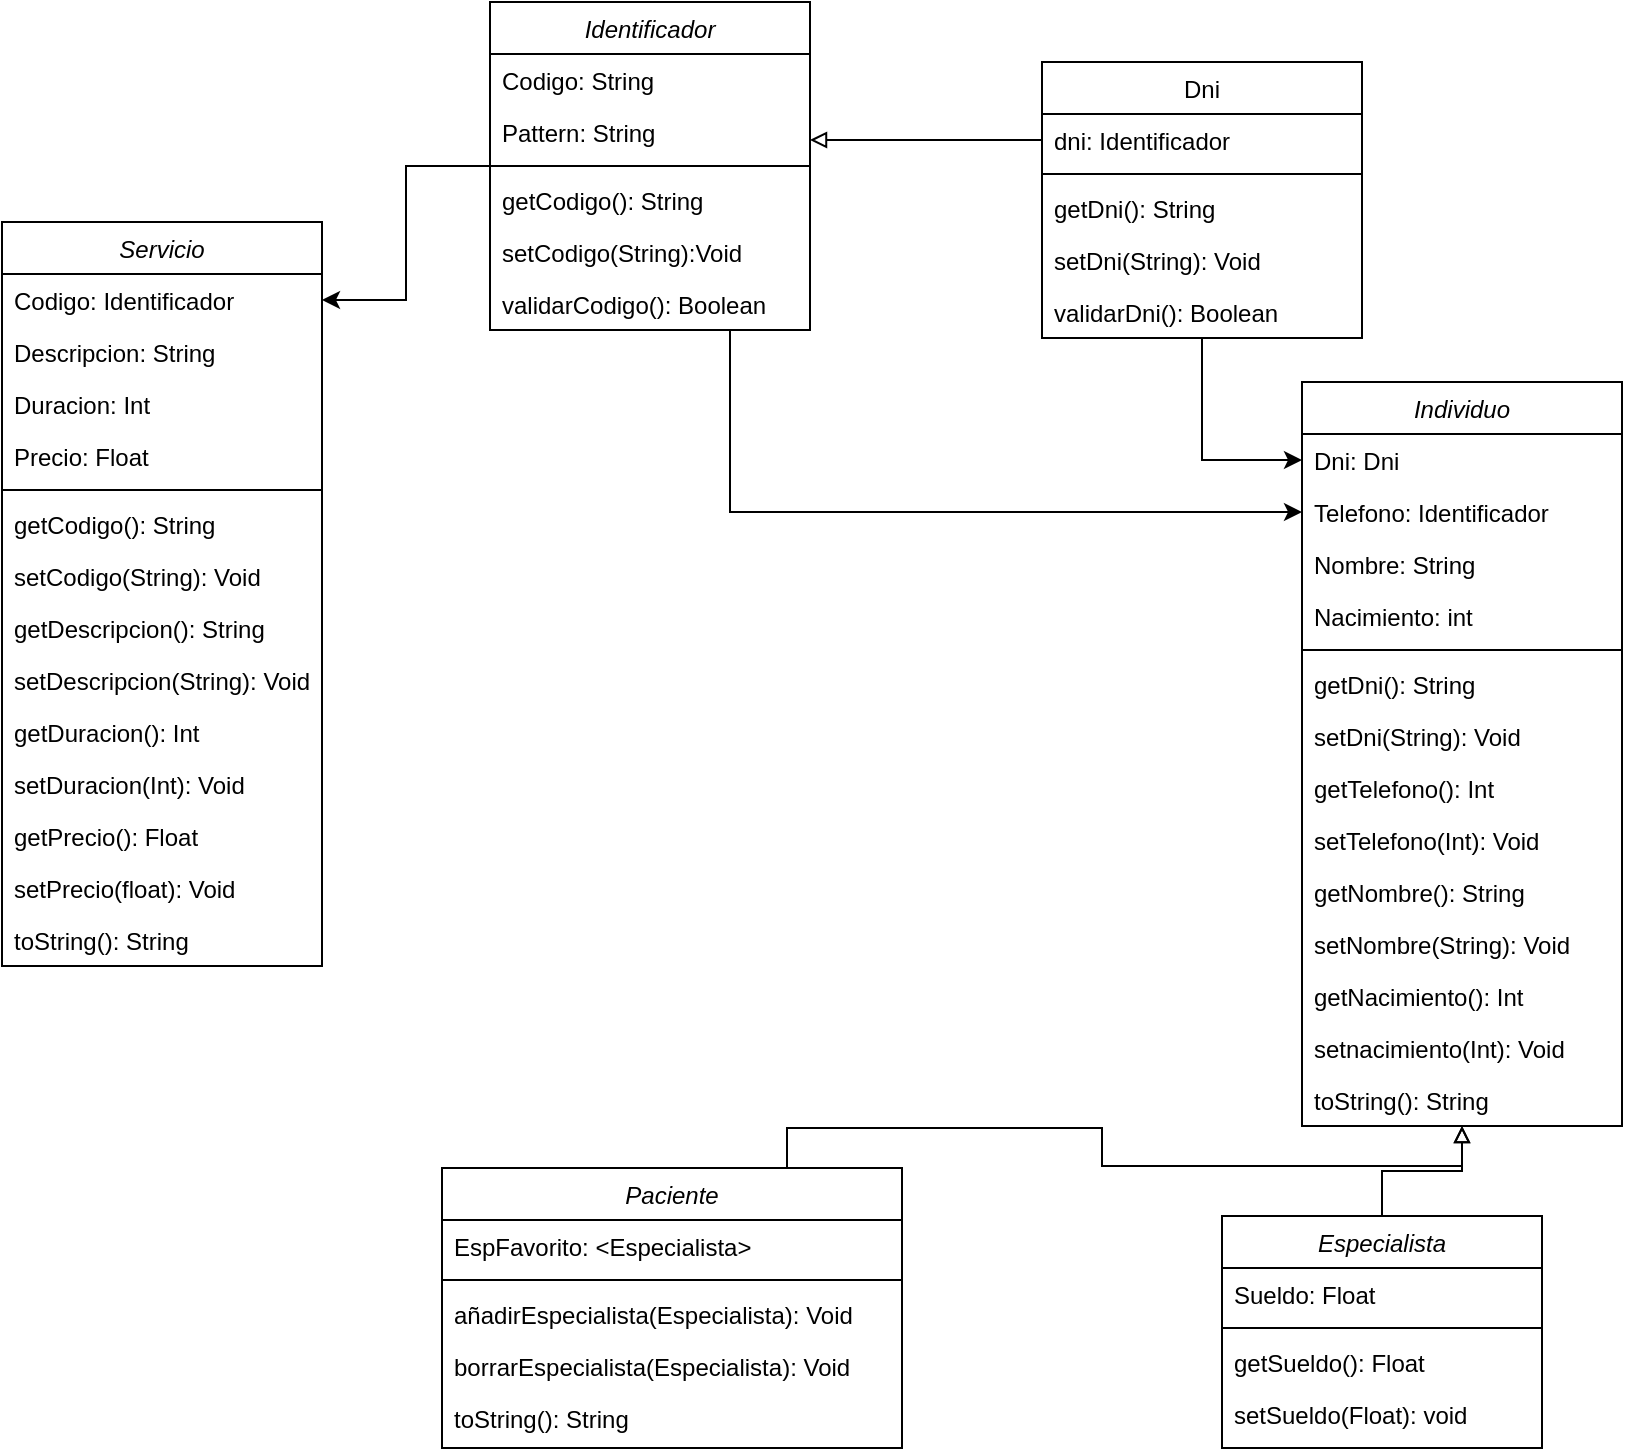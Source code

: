 <mxfile version="21.0.10" type="github">
  <diagram id="C5RBs43oDa-KdzZeNtuy" name="Page-1">
    <mxGraphModel dx="880" dy="481" grid="1" gridSize="10" guides="1" tooltips="1" connect="1" arrows="1" fold="1" page="1" pageScale="1" pageWidth="3300" pageHeight="4681" math="0" shadow="0">
      <root>
        <mxCell id="WIyWlLk6GJQsqaUBKTNV-0" />
        <mxCell id="WIyWlLk6GJQsqaUBKTNV-1" parent="WIyWlLk6GJQsqaUBKTNV-0" />
        <mxCell id="TUWXEV42pDuYm1hMz5LC-0" style="edgeStyle=orthogonalEdgeStyle;rounded=0;orthogonalLoop=1;jettySize=auto;html=1;entryX=0;entryY=0.5;entryDx=0;entryDy=0;endArrow=none;endFill=0;startArrow=block;startFill=0;" parent="WIyWlLk6GJQsqaUBKTNV-1" source="zkfFHV4jXpPFQw0GAbJ--0" target="zkfFHV4jXpPFQw0GAbJ--18" edge="1">
          <mxGeometry relative="1" as="geometry">
            <mxPoint x="490" y="110" as="targetPoint" />
            <Array as="points">
              <mxPoint x="405" y="100" />
              <mxPoint x="405" y="99" />
            </Array>
          </mxGeometry>
        </mxCell>
        <mxCell id="TUWXEV42pDuYm1hMz5LC-9" style="edgeStyle=orthogonalEdgeStyle;rounded=0;orthogonalLoop=1;jettySize=auto;html=1;exitX=0.75;exitY=1;exitDx=0;exitDy=0;entryX=0;entryY=0.5;entryDx=0;entryDy=0;" parent="WIyWlLk6GJQsqaUBKTNV-1" source="zkfFHV4jXpPFQw0GAbJ--0" target="TUWXEV42pDuYm1hMz5LC-7" edge="1">
          <mxGeometry relative="1" as="geometry">
            <Array as="points">
              <mxPoint x="374" y="285" />
            </Array>
          </mxGeometry>
        </mxCell>
        <mxCell id="TUWXEV42pDuYm1hMz5LC-15" value="" style="edgeStyle=orthogonalEdgeStyle;rounded=0;orthogonalLoop=1;jettySize=auto;html=1;" parent="WIyWlLk6GJQsqaUBKTNV-1" source="zkfFHV4jXpPFQw0GAbJ--0" target="TUWXEV42pDuYm1hMz5LC-11" edge="1">
          <mxGeometry relative="1" as="geometry" />
        </mxCell>
        <mxCell id="zkfFHV4jXpPFQw0GAbJ--0" value="Identificador" style="swimlane;fontStyle=2;align=center;verticalAlign=top;childLayout=stackLayout;horizontal=1;startSize=26;horizontalStack=0;resizeParent=1;resizeLast=0;collapsible=1;marginBottom=0;rounded=0;shadow=0;strokeWidth=1;" parent="WIyWlLk6GJQsqaUBKTNV-1" vertex="1">
          <mxGeometry x="254" y="30" width="160" height="164" as="geometry">
            <mxRectangle x="230" y="140" width="160" height="26" as="alternateBounds" />
          </mxGeometry>
        </mxCell>
        <mxCell id="zkfFHV4jXpPFQw0GAbJ--1" value="Codigo: String" style="text;align=left;verticalAlign=top;spacingLeft=4;spacingRight=4;overflow=hidden;rotatable=0;points=[[0,0.5],[1,0.5]];portConstraint=eastwest;" parent="zkfFHV4jXpPFQw0GAbJ--0" vertex="1">
          <mxGeometry y="26" width="160" height="26" as="geometry" />
        </mxCell>
        <mxCell id="zkfFHV4jXpPFQw0GAbJ--2" value="Pattern: String" style="text;align=left;verticalAlign=top;spacingLeft=4;spacingRight=4;overflow=hidden;rotatable=0;points=[[0,0.5],[1,0.5]];portConstraint=eastwest;rounded=0;shadow=0;html=0;" parent="zkfFHV4jXpPFQw0GAbJ--0" vertex="1">
          <mxGeometry y="52" width="160" height="26" as="geometry" />
        </mxCell>
        <mxCell id="zkfFHV4jXpPFQw0GAbJ--4" value="" style="line;html=1;strokeWidth=1;align=left;verticalAlign=middle;spacingTop=-1;spacingLeft=3;spacingRight=3;rotatable=0;labelPosition=right;points=[];portConstraint=eastwest;" parent="zkfFHV4jXpPFQw0GAbJ--0" vertex="1">
          <mxGeometry y="78" width="160" height="8" as="geometry" />
        </mxCell>
        <mxCell id="aeZsCI3GS8l8oZHOm9My-33" value="getCodigo(): String" style="text;align=left;verticalAlign=top;spacingLeft=4;spacingRight=4;overflow=hidden;rotatable=0;points=[[0,0.5],[1,0.5]];portConstraint=eastwest;" vertex="1" parent="zkfFHV4jXpPFQw0GAbJ--0">
          <mxGeometry y="86" width="160" height="26" as="geometry" />
        </mxCell>
        <mxCell id="aeZsCI3GS8l8oZHOm9My-35" value="setCodigo(String):Void" style="text;align=left;verticalAlign=top;spacingLeft=4;spacingRight=4;overflow=hidden;rotatable=0;points=[[0,0.5],[1,0.5]];portConstraint=eastwest;" vertex="1" parent="zkfFHV4jXpPFQw0GAbJ--0">
          <mxGeometry y="112" width="160" height="26" as="geometry" />
        </mxCell>
        <mxCell id="aeZsCI3GS8l8oZHOm9My-34" value="validarCodigo(): Boolean" style="text;align=left;verticalAlign=top;spacingLeft=4;spacingRight=4;overflow=hidden;rotatable=0;points=[[0,0.5],[1,0.5]];portConstraint=eastwest;" vertex="1" parent="zkfFHV4jXpPFQw0GAbJ--0">
          <mxGeometry y="138" width="160" height="26" as="geometry" />
        </mxCell>
        <mxCell id="aeZsCI3GS8l8oZHOm9My-40" style="edgeStyle=orthogonalEdgeStyle;rounded=0;orthogonalLoop=1;jettySize=auto;html=1;exitX=0.5;exitY=1;exitDx=0;exitDy=0;entryX=0;entryY=0.5;entryDx=0;entryDy=0;" edge="1" parent="WIyWlLk6GJQsqaUBKTNV-1" source="zkfFHV4jXpPFQw0GAbJ--17" target="TUWXEV42pDuYm1hMz5LC-2">
          <mxGeometry relative="1" as="geometry" />
        </mxCell>
        <mxCell id="zkfFHV4jXpPFQw0GAbJ--17" value="Dni" style="swimlane;fontStyle=0;align=center;verticalAlign=top;childLayout=stackLayout;horizontal=1;startSize=26;horizontalStack=0;resizeParent=1;resizeLast=0;collapsible=1;marginBottom=0;rounded=0;shadow=0;strokeWidth=1;" parent="WIyWlLk6GJQsqaUBKTNV-1" vertex="1">
          <mxGeometry x="530" y="60" width="160" height="138" as="geometry">
            <mxRectangle x="550" y="140" width="160" height="26" as="alternateBounds" />
          </mxGeometry>
        </mxCell>
        <mxCell id="zkfFHV4jXpPFQw0GAbJ--18" value="dni: Identificador" style="text;align=left;verticalAlign=top;spacingLeft=4;spacingRight=4;overflow=hidden;rotatable=0;points=[[0,0.5],[1,0.5]];portConstraint=eastwest;" parent="zkfFHV4jXpPFQw0GAbJ--17" vertex="1">
          <mxGeometry y="26" width="160" height="26" as="geometry" />
        </mxCell>
        <mxCell id="zkfFHV4jXpPFQw0GAbJ--23" value="" style="line;html=1;strokeWidth=1;align=left;verticalAlign=middle;spacingTop=-1;spacingLeft=3;spacingRight=3;rotatable=0;labelPosition=right;points=[];portConstraint=eastwest;" parent="zkfFHV4jXpPFQw0GAbJ--17" vertex="1">
          <mxGeometry y="52" width="160" height="8" as="geometry" />
        </mxCell>
        <mxCell id="zkfFHV4jXpPFQw0GAbJ--24" value="getDni(): String" style="text;align=left;verticalAlign=top;spacingLeft=4;spacingRight=4;overflow=hidden;rotatable=0;points=[[0,0.5],[1,0.5]];portConstraint=eastwest;" parent="zkfFHV4jXpPFQw0GAbJ--17" vertex="1">
          <mxGeometry y="60" width="160" height="26" as="geometry" />
        </mxCell>
        <mxCell id="aeZsCI3GS8l8oZHOm9My-29" value="setDni(String): Void" style="text;align=left;verticalAlign=top;spacingLeft=4;spacingRight=4;overflow=hidden;rotatable=0;points=[[0,0.5],[1,0.5]];portConstraint=eastwest;" vertex="1" parent="zkfFHV4jXpPFQw0GAbJ--17">
          <mxGeometry y="86" width="160" height="26" as="geometry" />
        </mxCell>
        <mxCell id="aeZsCI3GS8l8oZHOm9My-30" value="validarDni(): Boolean" style="text;align=left;verticalAlign=top;spacingLeft=4;spacingRight=4;overflow=hidden;rotatable=0;points=[[0,0.5],[1,0.5]];portConstraint=eastwest;" vertex="1" parent="zkfFHV4jXpPFQw0GAbJ--17">
          <mxGeometry y="112" width="160" height="26" as="geometry" />
        </mxCell>
        <mxCell id="TUWXEV42pDuYm1hMz5LC-27" value="" style="edgeStyle=orthogonalEdgeStyle;rounded=0;orthogonalLoop=1;jettySize=auto;html=1;endArrow=none;endFill=0;startArrow=block;startFill=0;" parent="WIyWlLk6GJQsqaUBKTNV-1" source="TUWXEV42pDuYm1hMz5LC-1" target="TUWXEV42pDuYm1hMz5LC-20" edge="1">
          <mxGeometry relative="1" as="geometry" />
        </mxCell>
        <mxCell id="TUWXEV42pDuYm1hMz5LC-1" value="Individuo" style="swimlane;fontStyle=2;align=center;verticalAlign=top;childLayout=stackLayout;horizontal=1;startSize=26;horizontalStack=0;resizeParent=1;resizeLast=0;collapsible=1;marginBottom=0;rounded=0;shadow=0;strokeWidth=1;" parent="WIyWlLk6GJQsqaUBKTNV-1" vertex="1">
          <mxGeometry x="660" y="220" width="160" height="372" as="geometry">
            <mxRectangle x="230" y="140" width="160" height="26" as="alternateBounds" />
          </mxGeometry>
        </mxCell>
        <mxCell id="TUWXEV42pDuYm1hMz5LC-2" value="Dni: Dni" style="text;align=left;verticalAlign=top;spacingLeft=4;spacingRight=4;overflow=hidden;rotatable=0;points=[[0,0.5],[1,0.5]];portConstraint=eastwest;" parent="TUWXEV42pDuYm1hMz5LC-1" vertex="1">
          <mxGeometry y="26" width="160" height="26" as="geometry" />
        </mxCell>
        <mxCell id="TUWXEV42pDuYm1hMz5LC-7" value="Telefono: Identificador" style="text;align=left;verticalAlign=top;spacingLeft=4;spacingRight=4;overflow=hidden;rotatable=0;points=[[0,0.5],[1,0.5]];portConstraint=eastwest;" parent="TUWXEV42pDuYm1hMz5LC-1" vertex="1">
          <mxGeometry y="52" width="160" height="26" as="geometry" />
        </mxCell>
        <mxCell id="TUWXEV42pDuYm1hMz5LC-3" value="Nombre: String" style="text;align=left;verticalAlign=top;spacingLeft=4;spacingRight=4;overflow=hidden;rotatable=0;points=[[0,0.5],[1,0.5]];portConstraint=eastwest;rounded=0;shadow=0;html=0;" parent="TUWXEV42pDuYm1hMz5LC-1" vertex="1">
          <mxGeometry y="78" width="160" height="26" as="geometry" />
        </mxCell>
        <mxCell id="TUWXEV42pDuYm1hMz5LC-8" value="Nacimiento: int" style="text;align=left;verticalAlign=top;spacingLeft=4;spacingRight=4;overflow=hidden;rotatable=0;points=[[0,0.5],[1,0.5]];portConstraint=eastwest;rounded=0;shadow=0;html=0;" parent="TUWXEV42pDuYm1hMz5LC-1" vertex="1">
          <mxGeometry y="104" width="160" height="26" as="geometry" />
        </mxCell>
        <mxCell id="TUWXEV42pDuYm1hMz5LC-4" value="" style="line;html=1;strokeWidth=1;align=left;verticalAlign=middle;spacingTop=-1;spacingLeft=3;spacingRight=3;rotatable=0;labelPosition=right;points=[];portConstraint=eastwest;" parent="TUWXEV42pDuYm1hMz5LC-1" vertex="1">
          <mxGeometry y="130" width="160" height="8" as="geometry" />
        </mxCell>
        <mxCell id="TUWXEV42pDuYm1hMz5LC-5" value="getDni(): String" style="text;align=left;verticalAlign=top;spacingLeft=4;spacingRight=4;overflow=hidden;rotatable=0;points=[[0,0.5],[1,0.5]];portConstraint=eastwest;" parent="TUWXEV42pDuYm1hMz5LC-1" vertex="1">
          <mxGeometry y="138" width="160" height="26" as="geometry" />
        </mxCell>
        <mxCell id="aeZsCI3GS8l8oZHOm9My-21" value="setDni(String): Void" style="text;align=left;verticalAlign=top;spacingLeft=4;spacingRight=4;overflow=hidden;rotatable=0;points=[[0,0.5],[1,0.5]];portConstraint=eastwest;" vertex="1" parent="TUWXEV42pDuYm1hMz5LC-1">
          <mxGeometry y="164" width="160" height="26" as="geometry" />
        </mxCell>
        <mxCell id="aeZsCI3GS8l8oZHOm9My-25" value="getTelefono(): Int" style="text;align=left;verticalAlign=top;spacingLeft=4;spacingRight=4;overflow=hidden;rotatable=0;points=[[0,0.5],[1,0.5]];portConstraint=eastwest;" vertex="1" parent="TUWXEV42pDuYm1hMz5LC-1">
          <mxGeometry y="190" width="160" height="26" as="geometry" />
        </mxCell>
        <mxCell id="aeZsCI3GS8l8oZHOm9My-22" value="setTelefono(Int): Void" style="text;align=left;verticalAlign=top;spacingLeft=4;spacingRight=4;overflow=hidden;rotatable=0;points=[[0,0.5],[1,0.5]];portConstraint=eastwest;" vertex="1" parent="TUWXEV42pDuYm1hMz5LC-1">
          <mxGeometry y="216" width="160" height="26" as="geometry" />
        </mxCell>
        <mxCell id="aeZsCI3GS8l8oZHOm9My-26" value="getNombre(): String" style="text;align=left;verticalAlign=top;spacingLeft=4;spacingRight=4;overflow=hidden;rotatable=0;points=[[0,0.5],[1,0.5]];portConstraint=eastwest;" vertex="1" parent="TUWXEV42pDuYm1hMz5LC-1">
          <mxGeometry y="242" width="160" height="26" as="geometry" />
        </mxCell>
        <mxCell id="aeZsCI3GS8l8oZHOm9My-23" value="setNombre(String): Void" style="text;align=left;verticalAlign=top;spacingLeft=4;spacingRight=4;overflow=hidden;rotatable=0;points=[[0,0.5],[1,0.5]];portConstraint=eastwest;" vertex="1" parent="TUWXEV42pDuYm1hMz5LC-1">
          <mxGeometry y="268" width="160" height="26" as="geometry" />
        </mxCell>
        <mxCell id="aeZsCI3GS8l8oZHOm9My-27" value="getNacimiento(): Int" style="text;align=left;verticalAlign=top;spacingLeft=4;spacingRight=4;overflow=hidden;rotatable=0;points=[[0,0.5],[1,0.5]];portConstraint=eastwest;" vertex="1" parent="TUWXEV42pDuYm1hMz5LC-1">
          <mxGeometry y="294" width="160" height="26" as="geometry" />
        </mxCell>
        <mxCell id="aeZsCI3GS8l8oZHOm9My-24" value="setnacimiento(Int): Void" style="text;align=left;verticalAlign=top;spacingLeft=4;spacingRight=4;overflow=hidden;rotatable=0;points=[[0,0.5],[1,0.5]];portConstraint=eastwest;" vertex="1" parent="TUWXEV42pDuYm1hMz5LC-1">
          <mxGeometry y="320" width="160" height="26" as="geometry" />
        </mxCell>
        <mxCell id="aeZsCI3GS8l8oZHOm9My-38" value="toString(): String" style="text;align=left;verticalAlign=top;spacingLeft=4;spacingRight=4;overflow=hidden;rotatable=0;points=[[0,0.5],[1,0.5]];portConstraint=eastwest;" vertex="1" parent="TUWXEV42pDuYm1hMz5LC-1">
          <mxGeometry y="346" width="160" height="26" as="geometry" />
        </mxCell>
        <mxCell id="TUWXEV42pDuYm1hMz5LC-10" value="Servicio" style="swimlane;fontStyle=2;align=center;verticalAlign=top;childLayout=stackLayout;horizontal=1;startSize=26;horizontalStack=0;resizeParent=1;resizeLast=0;collapsible=1;marginBottom=0;rounded=0;shadow=0;strokeWidth=1;" parent="WIyWlLk6GJQsqaUBKTNV-1" vertex="1">
          <mxGeometry x="10" y="140" width="160" height="372" as="geometry">
            <mxRectangle x="230" y="140" width="160" height="26" as="alternateBounds" />
          </mxGeometry>
        </mxCell>
        <mxCell id="TUWXEV42pDuYm1hMz5LC-11" value="Codigo: Identificador" style="text;align=left;verticalAlign=top;spacingLeft=4;spacingRight=4;overflow=hidden;rotatable=0;points=[[0,0.5],[1,0.5]];portConstraint=eastwest;" parent="TUWXEV42pDuYm1hMz5LC-10" vertex="1">
          <mxGeometry y="26" width="160" height="26" as="geometry" />
        </mxCell>
        <mxCell id="TUWXEV42pDuYm1hMz5LC-12" value="Descripcion: String" style="text;align=left;verticalAlign=top;spacingLeft=4;spacingRight=4;overflow=hidden;rotatable=0;points=[[0,0.5],[1,0.5]];portConstraint=eastwest;rounded=0;shadow=0;html=0;" parent="TUWXEV42pDuYm1hMz5LC-10" vertex="1">
          <mxGeometry y="52" width="160" height="26" as="geometry" />
        </mxCell>
        <mxCell id="TUWXEV42pDuYm1hMz5LC-16" value="Duracion: Int" style="text;align=left;verticalAlign=top;spacingLeft=4;spacingRight=4;overflow=hidden;rotatable=0;points=[[0,0.5],[1,0.5]];portConstraint=eastwest;rounded=0;shadow=0;html=0;" parent="TUWXEV42pDuYm1hMz5LC-10" vertex="1">
          <mxGeometry y="78" width="160" height="26" as="geometry" />
        </mxCell>
        <mxCell id="TUWXEV42pDuYm1hMz5LC-17" value="Precio: Float" style="text;align=left;verticalAlign=top;spacingLeft=4;spacingRight=4;overflow=hidden;rotatable=0;points=[[0,0.5],[1,0.5]];portConstraint=eastwest;rounded=0;shadow=0;html=0;" parent="TUWXEV42pDuYm1hMz5LC-10" vertex="1">
          <mxGeometry y="104" width="160" height="26" as="geometry" />
        </mxCell>
        <mxCell id="TUWXEV42pDuYm1hMz5LC-13" value="" style="line;html=1;strokeWidth=1;align=left;verticalAlign=middle;spacingTop=-1;spacingLeft=3;spacingRight=3;rotatable=0;labelPosition=right;points=[];portConstraint=eastwest;" parent="TUWXEV42pDuYm1hMz5LC-10" vertex="1">
          <mxGeometry y="130" width="160" height="8" as="geometry" />
        </mxCell>
        <mxCell id="TUWXEV42pDuYm1hMz5LC-18" value="getCodigo(): String" style="text;align=left;verticalAlign=top;spacingLeft=4;spacingRight=4;overflow=hidden;rotatable=0;points=[[0,0.5],[1,0.5]];portConstraint=eastwest;" parent="TUWXEV42pDuYm1hMz5LC-10" vertex="1">
          <mxGeometry y="138" width="160" height="26" as="geometry" />
        </mxCell>
        <mxCell id="aeZsCI3GS8l8oZHOm9My-11" value="setCodigo(String): Void" style="text;align=left;verticalAlign=top;spacingLeft=4;spacingRight=4;overflow=hidden;rotatable=0;points=[[0,0.5],[1,0.5]];portConstraint=eastwest;" vertex="1" parent="TUWXEV42pDuYm1hMz5LC-10">
          <mxGeometry y="164" width="160" height="26" as="geometry" />
        </mxCell>
        <mxCell id="aeZsCI3GS8l8oZHOm9My-14" value="getDescripcion(): String" style="text;align=left;verticalAlign=top;spacingLeft=4;spacingRight=4;overflow=hidden;rotatable=0;points=[[0,0.5],[1,0.5]];portConstraint=eastwest;" vertex="1" parent="TUWXEV42pDuYm1hMz5LC-10">
          <mxGeometry y="190" width="160" height="26" as="geometry" />
        </mxCell>
        <mxCell id="aeZsCI3GS8l8oZHOm9My-18" value="setDescripcion(String): Void" style="text;align=left;verticalAlign=top;spacingLeft=4;spacingRight=4;overflow=hidden;rotatable=0;points=[[0,0.5],[1,0.5]];portConstraint=eastwest;" vertex="1" parent="TUWXEV42pDuYm1hMz5LC-10">
          <mxGeometry y="216" width="160" height="26" as="geometry" />
        </mxCell>
        <mxCell id="aeZsCI3GS8l8oZHOm9My-13" value="getDuracion(): Int" style="text;align=left;verticalAlign=top;spacingLeft=4;spacingRight=4;overflow=hidden;rotatable=0;points=[[0,0.5],[1,0.5]];portConstraint=eastwest;" vertex="1" parent="TUWXEV42pDuYm1hMz5LC-10">
          <mxGeometry y="242" width="160" height="26" as="geometry" />
        </mxCell>
        <mxCell id="aeZsCI3GS8l8oZHOm9My-17" value="setDuracion(Int): Void" style="text;align=left;verticalAlign=top;spacingLeft=4;spacingRight=4;overflow=hidden;rotatable=0;points=[[0,0.5],[1,0.5]];portConstraint=eastwest;" vertex="1" parent="TUWXEV42pDuYm1hMz5LC-10">
          <mxGeometry y="268" width="160" height="26" as="geometry" />
        </mxCell>
        <mxCell id="aeZsCI3GS8l8oZHOm9My-15" value="getPrecio(): Float" style="text;align=left;verticalAlign=top;spacingLeft=4;spacingRight=4;overflow=hidden;rotatable=0;points=[[0,0.5],[1,0.5]];portConstraint=eastwest;" vertex="1" parent="TUWXEV42pDuYm1hMz5LC-10">
          <mxGeometry y="294" width="160" height="26" as="geometry" />
        </mxCell>
        <mxCell id="aeZsCI3GS8l8oZHOm9My-12" value="setPrecio(float): Void" style="text;align=left;verticalAlign=top;spacingLeft=4;spacingRight=4;overflow=hidden;rotatable=0;points=[[0,0.5],[1,0.5]];portConstraint=eastwest;" vertex="1" parent="TUWXEV42pDuYm1hMz5LC-10">
          <mxGeometry y="320" width="160" height="26" as="geometry" />
        </mxCell>
        <mxCell id="TUWXEV42pDuYm1hMz5LC-14" value="toString(): String" style="text;align=left;verticalAlign=top;spacingLeft=4;spacingRight=4;overflow=hidden;rotatable=0;points=[[0,0.5],[1,0.5]];portConstraint=eastwest;" parent="TUWXEV42pDuYm1hMz5LC-10" vertex="1">
          <mxGeometry y="346" width="160" height="26" as="geometry" />
        </mxCell>
        <mxCell id="TUWXEV42pDuYm1hMz5LC-20" value="Especialista" style="swimlane;fontStyle=2;align=center;verticalAlign=top;childLayout=stackLayout;horizontal=1;startSize=26;horizontalStack=0;resizeParent=1;resizeLast=0;collapsible=1;marginBottom=0;rounded=0;shadow=0;strokeWidth=1;" parent="WIyWlLk6GJQsqaUBKTNV-1" vertex="1">
          <mxGeometry x="620" y="637" width="160" height="116" as="geometry">
            <mxRectangle x="230" y="140" width="160" height="26" as="alternateBounds" />
          </mxGeometry>
        </mxCell>
        <mxCell id="TUWXEV42pDuYm1hMz5LC-22" value="Sueldo: Float" style="text;align=left;verticalAlign=top;spacingLeft=4;spacingRight=4;overflow=hidden;rotatable=0;points=[[0,0.5],[1,0.5]];portConstraint=eastwest;" parent="TUWXEV42pDuYm1hMz5LC-20" vertex="1">
          <mxGeometry y="26" width="160" height="26" as="geometry" />
        </mxCell>
        <mxCell id="TUWXEV42pDuYm1hMz5LC-25" value="" style="line;html=1;strokeWidth=1;align=left;verticalAlign=middle;spacingTop=-1;spacingLeft=3;spacingRight=3;rotatable=0;labelPosition=right;points=[];portConstraint=eastwest;" parent="TUWXEV42pDuYm1hMz5LC-20" vertex="1">
          <mxGeometry y="52" width="160" height="8" as="geometry" />
        </mxCell>
        <mxCell id="TUWXEV42pDuYm1hMz5LC-26" value="getSueldo(): Float" style="text;align=left;verticalAlign=top;spacingLeft=4;spacingRight=4;overflow=hidden;rotatable=0;points=[[0,0.5],[1,0.5]];portConstraint=eastwest;" parent="TUWXEV42pDuYm1hMz5LC-20" vertex="1">
          <mxGeometry y="60" width="160" height="26" as="geometry" />
        </mxCell>
        <mxCell id="aeZsCI3GS8l8oZHOm9My-20" value="setSueldo(Float): void" style="text;align=left;verticalAlign=top;spacingLeft=4;spacingRight=4;overflow=hidden;rotatable=0;points=[[0,0.5],[1,0.5]];portConstraint=eastwest;" vertex="1" parent="TUWXEV42pDuYm1hMz5LC-20">
          <mxGeometry y="86" width="160" height="26" as="geometry" />
        </mxCell>
        <mxCell id="aeZsCI3GS8l8oZHOm9My-7" style="edgeStyle=orthogonalEdgeStyle;rounded=0;orthogonalLoop=1;jettySize=auto;html=1;exitX=0.75;exitY=0;exitDx=0;exitDy=0;entryX=0.5;entryY=1;entryDx=0;entryDy=0;endArrow=block;endFill=0;" edge="1" parent="WIyWlLk6GJQsqaUBKTNV-1" source="aeZsCI3GS8l8oZHOm9My-0" target="TUWXEV42pDuYm1hMz5LC-1">
          <mxGeometry relative="1" as="geometry" />
        </mxCell>
        <mxCell id="aeZsCI3GS8l8oZHOm9My-0" value="Paciente" style="swimlane;fontStyle=2;align=center;verticalAlign=top;childLayout=stackLayout;horizontal=1;startSize=26;horizontalStack=0;resizeParent=1;resizeLast=0;collapsible=1;marginBottom=0;rounded=0;shadow=0;strokeWidth=1;" vertex="1" parent="WIyWlLk6GJQsqaUBKTNV-1">
          <mxGeometry x="230" y="613" width="230" height="140" as="geometry">
            <mxRectangle x="230" y="140" width="160" height="26" as="alternateBounds" />
          </mxGeometry>
        </mxCell>
        <mxCell id="aeZsCI3GS8l8oZHOm9My-1" value="EspFavorito: &lt;Especialista&gt;" style="text;align=left;verticalAlign=top;spacingLeft=4;spacingRight=4;overflow=hidden;rotatable=0;points=[[0,0.5],[1,0.5]];portConstraint=eastwest;" vertex="1" parent="aeZsCI3GS8l8oZHOm9My-0">
          <mxGeometry y="26" width="230" height="26" as="geometry" />
        </mxCell>
        <mxCell id="aeZsCI3GS8l8oZHOm9My-5" value="" style="line;html=1;strokeWidth=1;align=left;verticalAlign=middle;spacingTop=-1;spacingLeft=3;spacingRight=3;rotatable=0;labelPosition=right;points=[];portConstraint=eastwest;" vertex="1" parent="aeZsCI3GS8l8oZHOm9My-0">
          <mxGeometry y="52" width="230" height="8" as="geometry" />
        </mxCell>
        <mxCell id="aeZsCI3GS8l8oZHOm9My-6" value="añadirEspecialista(Especialista): Void" style="text;align=left;verticalAlign=top;spacingLeft=4;spacingRight=4;overflow=hidden;rotatable=0;points=[[0,0.5],[1,0.5]];portConstraint=eastwest;" vertex="1" parent="aeZsCI3GS8l8oZHOm9My-0">
          <mxGeometry y="60" width="230" height="26" as="geometry" />
        </mxCell>
        <mxCell id="aeZsCI3GS8l8oZHOm9My-10" value="borrarEspecialista(Especialista): Void" style="text;align=left;verticalAlign=top;spacingLeft=4;spacingRight=4;overflow=hidden;rotatable=0;points=[[0,0.5],[1,0.5]];portConstraint=eastwest;" vertex="1" parent="aeZsCI3GS8l8oZHOm9My-0">
          <mxGeometry y="86" width="230" height="26" as="geometry" />
        </mxCell>
        <mxCell id="aeZsCI3GS8l8oZHOm9My-19" value="toString(): String" style="text;align=left;verticalAlign=top;spacingLeft=4;spacingRight=4;overflow=hidden;rotatable=0;points=[[0,0.5],[1,0.5]];portConstraint=eastwest;" vertex="1" parent="aeZsCI3GS8l8oZHOm9My-0">
          <mxGeometry y="112" width="230" height="26" as="geometry" />
        </mxCell>
      </root>
    </mxGraphModel>
  </diagram>
</mxfile>
